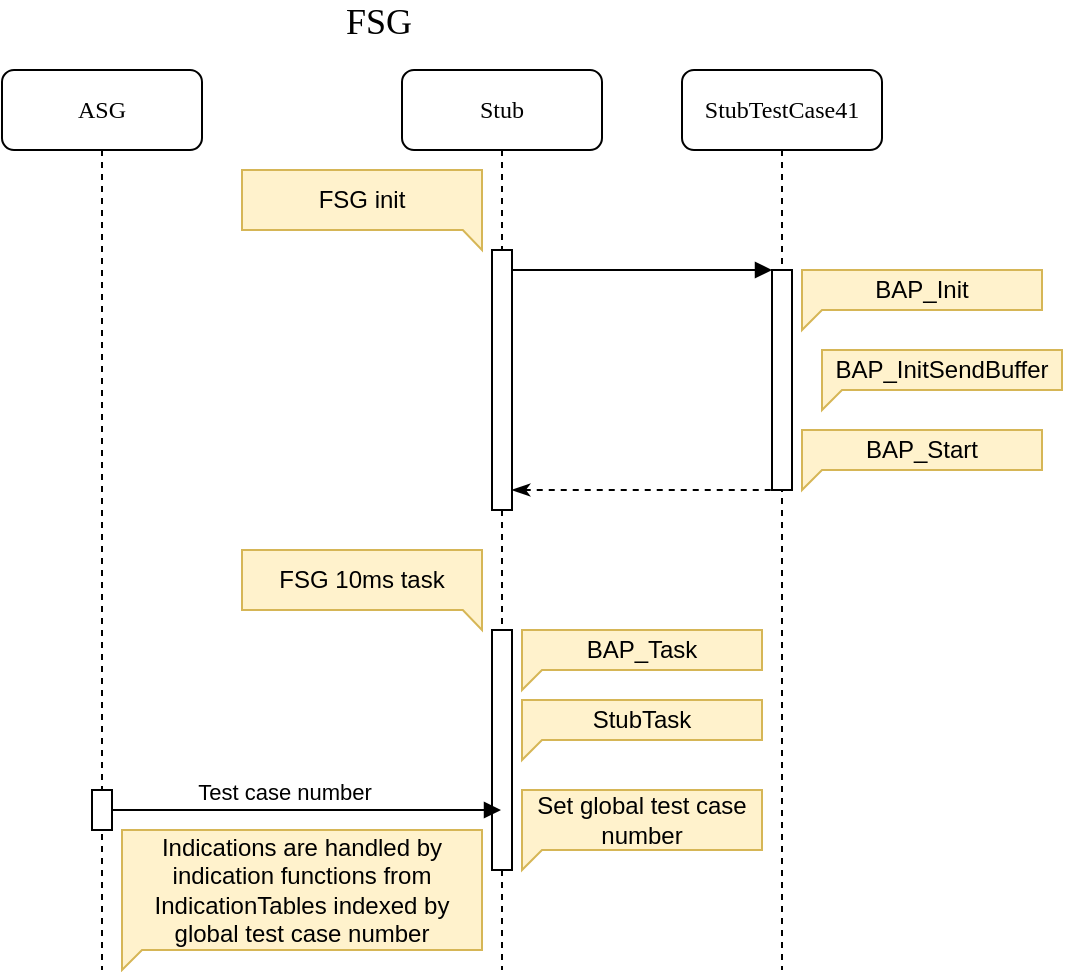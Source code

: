 <mxfile version="14.6.11" type="github"><diagram name="Page-1" id="13e1069c-82ec-6db2-03f1-153e76fe0fe0"><mxGraphModel dx="2122" dy="478" grid="1" gridSize="10" guides="1" tooltips="1" connect="1" arrows="1" fold="1" page="1" pageScale="1" pageWidth="1100" pageHeight="850" background="none" math="0" shadow="0"><root><mxCell id="0"/><mxCell id="1" parent="0"/><mxCell id="7baba1c4bc27f4b0-2" value="StubTestCase41" style="shape=umlLifeline;perimeter=lifelinePerimeter;whiteSpace=wrap;html=1;container=1;collapsible=0;recursiveResize=0;outlineConnect=0;rounded=1;shadow=0;comic=0;labelBackgroundColor=none;strokeWidth=1;fontFamily=Verdana;fontSize=12;align=center;" parent="1" vertex="1"><mxGeometry x="240" y="80" width="100" height="450" as="geometry"/></mxCell><mxCell id="SAqBEAy9kC_2QMpHoStv-3" value="" style="html=1;points=[];perimeter=orthogonalPerimeter;rounded=0;shadow=0;comic=0;labelBackgroundColor=none;strokeWidth=1;fontFamily=Verdana;fontSize=12;align=center;" parent="7baba1c4bc27f4b0-2" vertex="1"><mxGeometry x="45" y="100" width="10" height="110" as="geometry"/></mxCell><mxCell id="7baba1c4bc27f4b0-5" value="ASG" style="shape=umlLifeline;perimeter=lifelinePerimeter;whiteSpace=wrap;html=1;container=1;collapsible=0;recursiveResize=0;outlineConnect=0;rounded=1;shadow=0;comic=0;labelBackgroundColor=none;strokeWidth=1;fontFamily=Verdana;fontSize=12;align=center;" parent="1" vertex="1"><mxGeometry x="-100" y="80" width="100" height="450" as="geometry"/></mxCell><mxCell id="SAqBEAy9kC_2QMpHoStv-14" value="" style="html=1;points=[];perimeter=orthogonalPerimeter;rounded=0;shadow=0;comic=0;labelBackgroundColor=none;strokeWidth=1;fontFamily=Verdana;fontSize=12;align=center;" parent="7baba1c4bc27f4b0-5" vertex="1"><mxGeometry x="45" y="360" width="10" height="20" as="geometry"/></mxCell><mxCell id="7baba1c4bc27f4b0-8" value="Stub" style="shape=umlLifeline;perimeter=lifelinePerimeter;whiteSpace=wrap;html=1;container=1;collapsible=0;recursiveResize=0;outlineConnect=0;rounded=1;shadow=0;comic=0;labelBackgroundColor=none;strokeWidth=1;fontFamily=Verdana;fontSize=12;align=center;" parent="1" vertex="1"><mxGeometry x="100" y="80" width="100" height="450" as="geometry"/></mxCell><mxCell id="SAqBEAy9kC_2QMpHoStv-1" value="" style="html=1;points=[];perimeter=orthogonalPerimeter;rounded=0;shadow=0;comic=0;labelBackgroundColor=none;strokeWidth=1;fontFamily=Verdana;fontSize=12;align=center;" parent="7baba1c4bc27f4b0-8" vertex="1"><mxGeometry x="45" y="90" width="10" height="130" as="geometry"/></mxCell><mxCell id="SAqBEAy9kC_2QMpHoStv-10" value="" style="html=1;points=[];perimeter=orthogonalPerimeter;rounded=0;shadow=0;comic=0;labelBackgroundColor=none;strokeWidth=1;fontFamily=Verdana;fontSize=12;align=center;" parent="7baba1c4bc27f4b0-8" vertex="1"><mxGeometry x="45" y="280" width="10" height="120" as="geometry"/></mxCell><mxCell id="7baba1c4bc27f4b0-40" value="&lt;font style=&quot;font-size: 18px&quot;&gt;FSG&lt;/font&gt;" style="shape=note;whiteSpace=wrap;html=1;size=14;verticalAlign=top;align=left;spacingTop=-6;rounded=0;shadow=0;comic=0;labelBackgroundColor=none;strokeWidth=1;fontFamily=Verdana;fontSize=12;strokeColor=none;fillColor=none;" parent="1" vertex="1"><mxGeometry x="70" y="45" width="50" height="20" as="geometry"/></mxCell><mxCell id="SAqBEAy9kC_2QMpHoStv-2" value="FSG init" style="shape=callout;whiteSpace=wrap;html=1;perimeter=calloutPerimeter;fillColor=#fff2cc;position2=1;base=20;size=10;position=0.92;strokeColor=#d6b656;" parent="1" vertex="1"><mxGeometry x="20" y="130" width="120" height="40" as="geometry"/></mxCell><mxCell id="SAqBEAy9kC_2QMpHoStv-4" value="" style="html=1;verticalAlign=bottom;endArrow=block;labelBackgroundColor=none;fontFamily=Verdana;fontSize=12;edgeStyle=elbowEdgeStyle;elbow=vertical;" parent="1" source="SAqBEAy9kC_2QMpHoStv-1" edge="1"><mxGeometry relative="1" as="geometry"><mxPoint x="160" y="180" as="sourcePoint"/><mxPoint x="285" y="180" as="targetPoint"/><Array as="points"><mxPoint x="175" y="180"/><mxPoint x="245" y="250"/></Array></mxGeometry></mxCell><mxCell id="SAqBEAy9kC_2QMpHoStv-5" value="BAP_Init" style="shape=callout;whiteSpace=wrap;html=1;perimeter=calloutPerimeter;fillColor=#fff2cc;position2=0;base=10;size=10;position=0;strokeColor=#d6b656;" parent="1" vertex="1"><mxGeometry x="300" y="180" width="120" height="30" as="geometry"/></mxCell><mxCell id="SAqBEAy9kC_2QMpHoStv-6" value="BAP_InitSendBuffer" style="shape=callout;whiteSpace=wrap;html=1;perimeter=calloutPerimeter;fillColor=#fff2cc;position2=0;base=10;size=10;position=0;strokeColor=#d6b656;" parent="1" vertex="1"><mxGeometry x="310" y="220" width="120" height="30" as="geometry"/></mxCell><mxCell id="SAqBEAy9kC_2QMpHoStv-7" value="BAP_Start" style="shape=callout;whiteSpace=wrap;html=1;perimeter=calloutPerimeter;fillColor=#fff2cc;position2=0;base=10;size=10;position=0;strokeColor=#d6b656;" parent="1" vertex="1"><mxGeometry x="300" y="260" width="120" height="30" as="geometry"/></mxCell><mxCell id="SAqBEAy9kC_2QMpHoStv-8" value="" style="html=1;verticalAlign=bottom;endArrow=none;entryX=0;entryY=0;labelBackgroundColor=none;fontFamily=Verdana;fontSize=12;edgeStyle=elbowEdgeStyle;elbow=vertical;endFill=0;startArrow=classicThin;startFill=1;dashed=1;" parent="1" source="SAqBEAy9kC_2QMpHoStv-1" edge="1"><mxGeometry relative="1" as="geometry"><mxPoint x="160" y="290" as="sourcePoint"/><mxPoint x="290" y="290.0" as="targetPoint"/></mxGeometry></mxCell><mxCell id="SAqBEAy9kC_2QMpHoStv-11" value="FSG 10ms task" style="shape=callout;whiteSpace=wrap;html=1;perimeter=calloutPerimeter;fillColor=#fff2cc;position2=1;base=20;size=10;position=0.92;strokeColor=#d6b656;" parent="1" vertex="1"><mxGeometry x="20" y="320" width="120" height="40" as="geometry"/></mxCell><mxCell id="SAqBEAy9kC_2QMpHoStv-12" value="BAP_Task" style="shape=callout;whiteSpace=wrap;html=1;perimeter=calloutPerimeter;fillColor=#fff2cc;position2=0;base=10;size=10;position=0;strokeColor=#d6b656;" parent="1" vertex="1"><mxGeometry x="160" y="360" width="120" height="30" as="geometry"/></mxCell><mxCell id="SAqBEAy9kC_2QMpHoStv-13" value="StubTask" style="shape=callout;whiteSpace=wrap;html=1;perimeter=calloutPerimeter;fillColor=#fff2cc;position2=0;base=10;size=10;position=0;strokeColor=#d6b656;" parent="1" vertex="1"><mxGeometry x="160" y="395" width="120" height="30" as="geometry"/></mxCell><mxCell id="SAqBEAy9kC_2QMpHoStv-15" value="" style="html=1;verticalAlign=bottom;endArrow=block;labelBackgroundColor=none;fontFamily=Verdana;fontSize=12;edgeStyle=elbowEdgeStyle;elbow=vertical;" parent="1" source="SAqBEAy9kC_2QMpHoStv-14" target="7baba1c4bc27f4b0-8" edge="1"><mxGeometry relative="1" as="geometry"><mxPoint x="-40" y="369.41" as="sourcePoint"/><mxPoint x="90" y="369.41" as="targetPoint"/><Array as="points"><mxPoint x="50" y="450"/><mxPoint x="50" y="430"/><mxPoint x="70" y="380"/><mxPoint x="-20" y="369.41"/><mxPoint x="50" y="439.41"/></Array></mxGeometry></mxCell><mxCell id="SAqBEAy9kC_2QMpHoStv-16" value="Test case number" style="edgeLabel;html=1;align=center;verticalAlign=middle;resizable=0;points=[];" parent="SAqBEAy9kC_2QMpHoStv-15" vertex="1" connectable="0"><mxGeometry x="-0.122" y="2" relative="1" as="geometry"><mxPoint y="-7" as="offset"/></mxGeometry></mxCell><mxCell id="SAqBEAy9kC_2QMpHoStv-17" value="Set global test case number" style="shape=callout;whiteSpace=wrap;html=1;perimeter=calloutPerimeter;fillColor=#fff2cc;position2=0;base=10;size=10;position=0;strokeColor=#d6b656;" parent="1" vertex="1"><mxGeometry x="160" y="440" width="120" height="40" as="geometry"/></mxCell><mxCell id="SAqBEAy9kC_2QMpHoStv-19" value="Indications are handled by indication functions from IndicationTables indexed by global test case number" style="shape=callout;whiteSpace=wrap;html=1;perimeter=calloutPerimeter;fillColor=#fff2cc;position2=0;base=10;size=10;position=0;strokeColor=#d6b656;" parent="1" vertex="1"><mxGeometry x="-40" y="460" width="180" height="70" as="geometry"/></mxCell></root></mxGraphModel></diagram></mxfile>